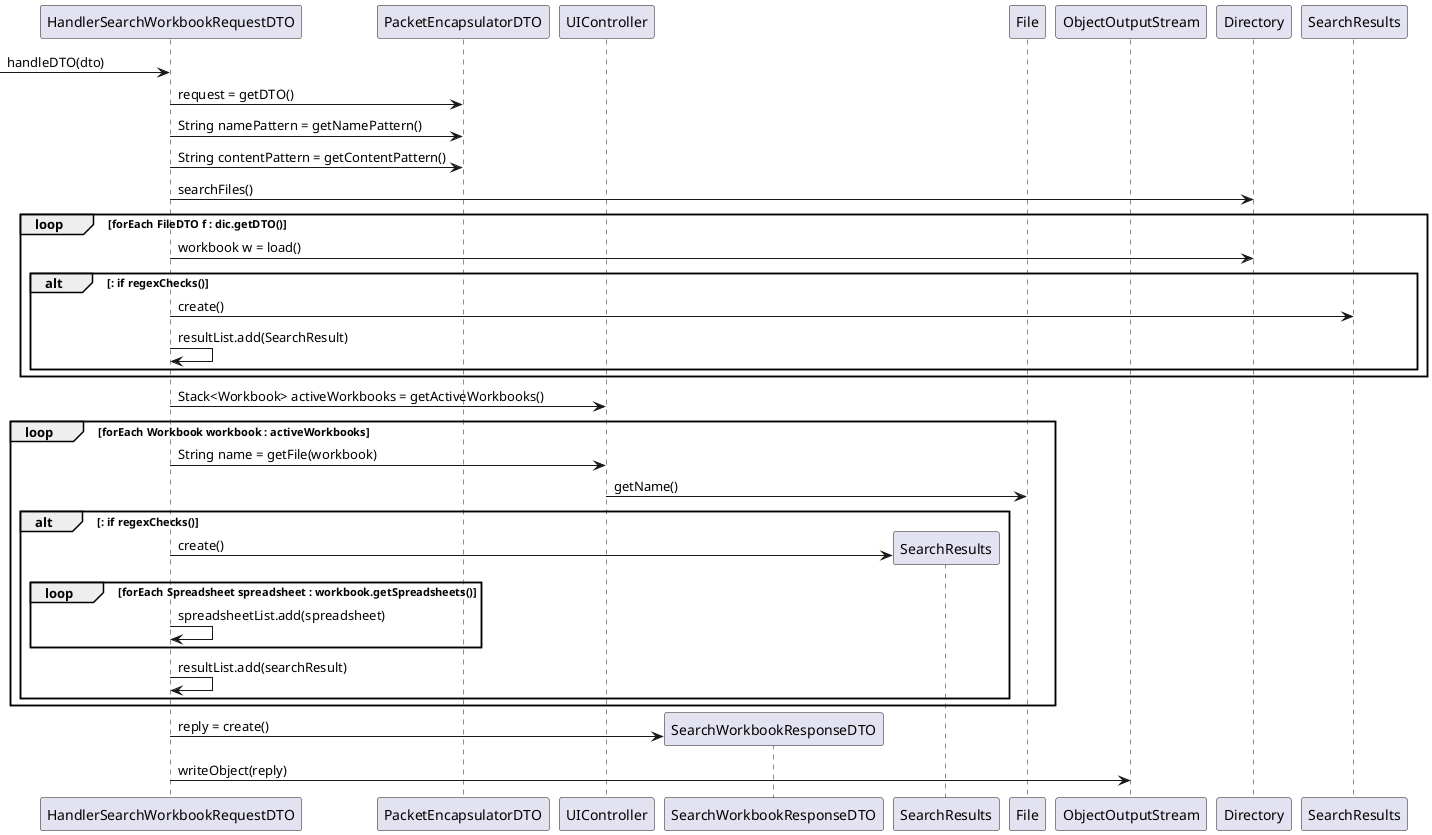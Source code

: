@startuml ipc03_2_design3.png
skinparam packageStyle rect
skinparam defaultFontName FG Virgil
skinparam shadowing false

participant "HandlerSearchWorkbookRequestDTO" as handlerDTO
participant "PacketEncapsulatorDTO" as packet
participant "UIController" as uiController
participant "SearchWorkbookResponseDTO" as resDTO
participant "SearchResults" as sresults
participant "File" as file
participant "ObjectOutputStream" as oos
participant "Directory" as dic

-> handlerDTO : handleDTO(dto)
handlerDTO -> packet : request = getDTO()
handlerDTO -> packet : String namePattern = getNamePattern()
handlerDTO -> packet : String contentPattern = getContentPattern()
handlerDTO -> dic : searchFiles()
loop forEach FileDTO f : dic.getDTO()
handlerDTO -> dic : workbook w = load()
alt : if regexChecks()
handlerDTO -> SearchResults : create()
handlerDTO -> handlerDTO : resultList.add(SearchResult)
end
end
handlerDTO -> uiController : Stack<Workbook> activeWorkbooks = getActiveWorkbooks()
loop forEach Workbook workbook : activeWorkbooks
handlerDTO -> uiController : String name = getFile(workbook)
uiController -> file : getName()

create sresults
alt : if regexChecks()
handlerDTO -> sresults : create()
loop forEach Spreadsheet spreadsheet : workbook.getSpreadsheets()
handlerDTO -> handlerDTO : spreadsheetList.add(spreadsheet)
end
handlerDTO -> handlerDTO : resultList.add(searchResult)
end
end
create resDTO
handlerDTO -> resDTO : reply = create()
handlerDTO -> oos : writeObject(reply)

@enduml
